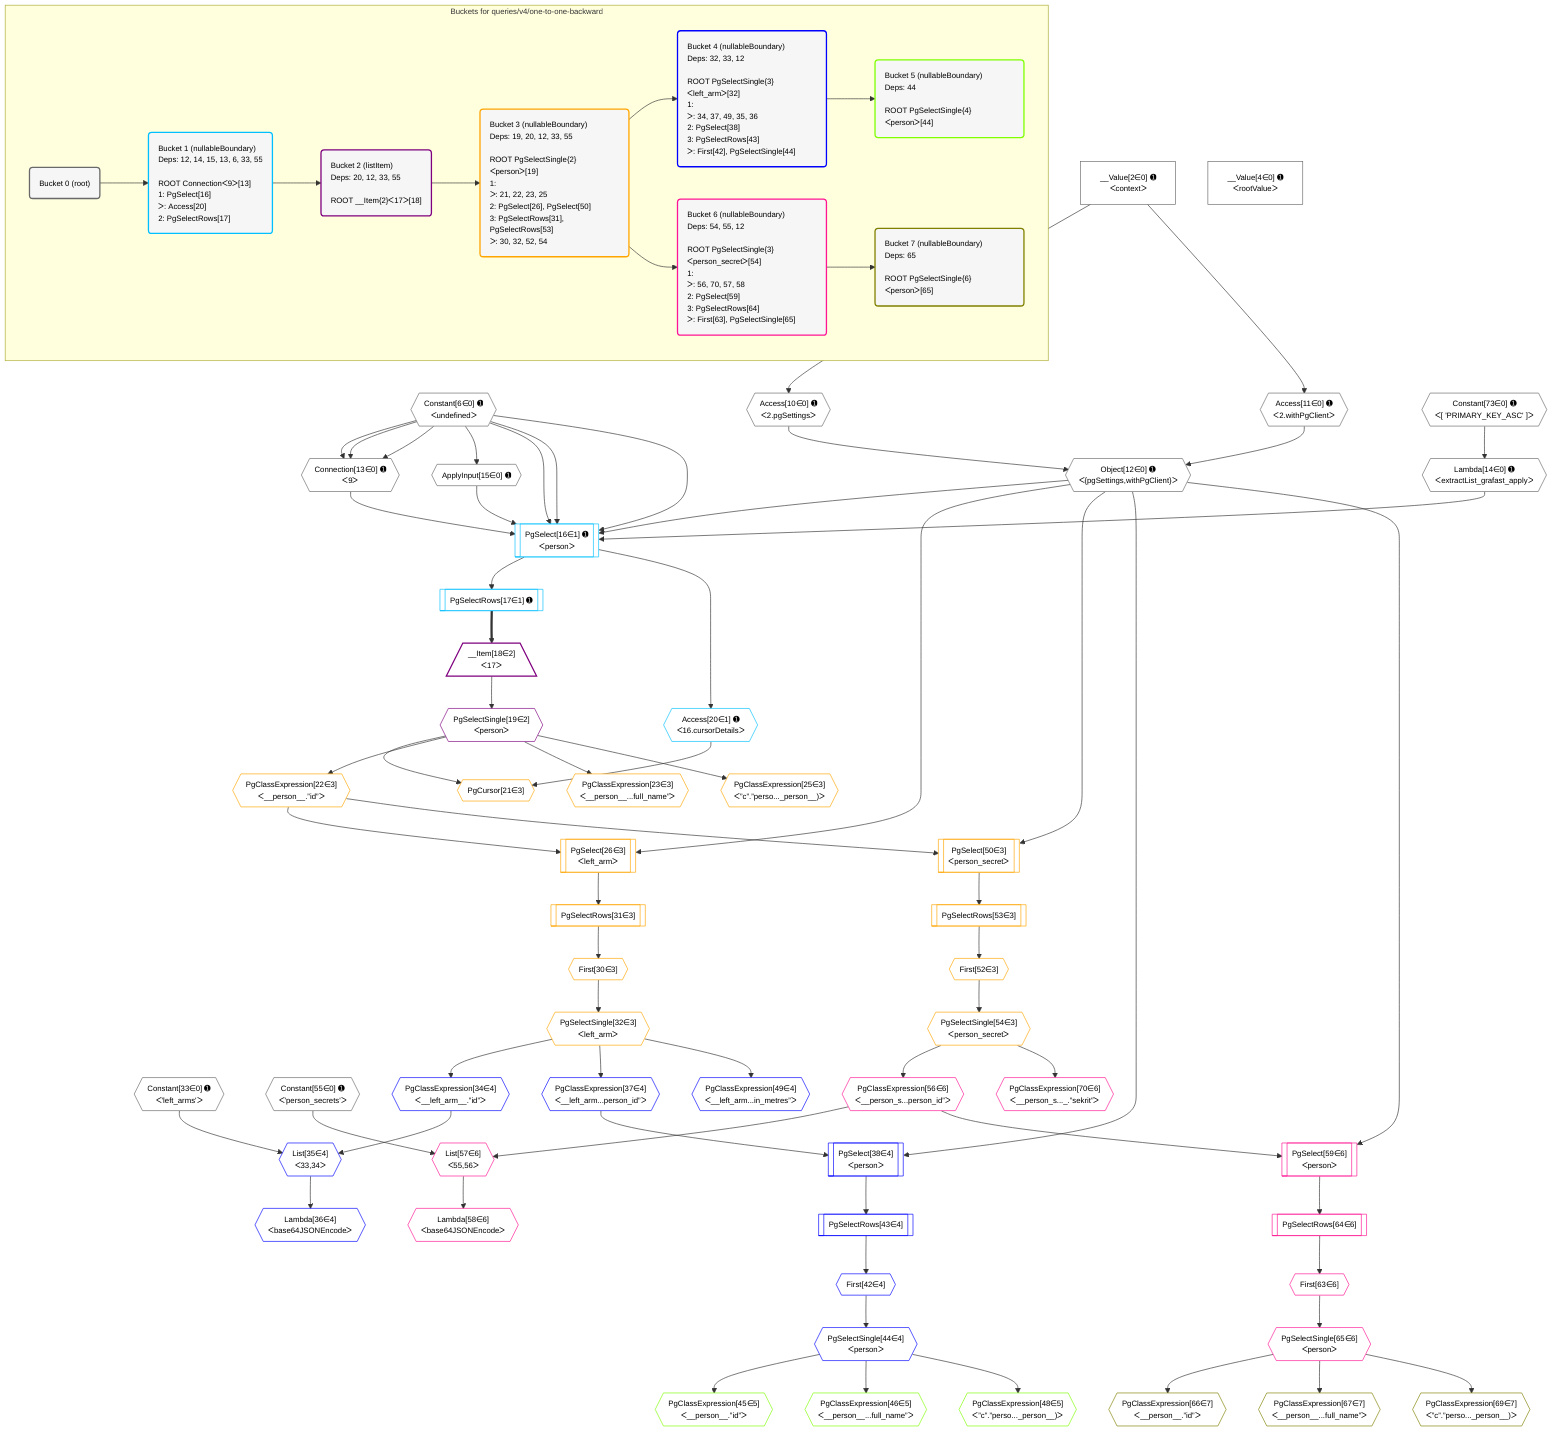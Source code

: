 %%{init: {'themeVariables': { 'fontSize': '12px'}}}%%
graph TD
    classDef path fill:#eee,stroke:#000,color:#000
    classDef plan fill:#fff,stroke-width:1px,color:#000
    classDef itemplan fill:#fff,stroke-width:2px,color:#000
    classDef unbatchedplan fill:#dff,stroke-width:1px,color:#000
    classDef sideeffectplan fill:#fcc,stroke-width:2px,color:#000
    classDef bucket fill:#f6f6f6,color:#000,stroke-width:2px,text-align:left


    %% plan dependencies
    Connection13{{"Connection[13∈0] ➊<br />ᐸ9ᐳ"}}:::plan
    Constant6{{"Constant[6∈0] ➊<br />ᐸundefinedᐳ"}}:::plan
    Constant6 & Constant6 & Constant6 --> Connection13
    Object12{{"Object[12∈0] ➊<br />ᐸ{pgSettings,withPgClient}ᐳ"}}:::plan
    Access10{{"Access[10∈0] ➊<br />ᐸ2.pgSettingsᐳ"}}:::plan
    Access11{{"Access[11∈0] ➊<br />ᐸ2.withPgClientᐳ"}}:::plan
    Access10 & Access11 --> Object12
    __Value2["__Value[2∈0] ➊<br />ᐸcontextᐳ"]:::plan
    __Value2 --> Access10
    __Value2 --> Access11
    Lambda14{{"Lambda[14∈0] ➊<br />ᐸextractList_grafast_applyᐳ"}}:::plan
    Constant73{{"Constant[73∈0] ➊<br />ᐸ[ 'PRIMARY_KEY_ASC' ]ᐳ"}}:::plan
    Constant73 --> Lambda14
    ApplyInput15{{"ApplyInput[15∈0] ➊"}}:::plan
    Constant6 --> ApplyInput15
    __Value4["__Value[4∈0] ➊<br />ᐸrootValueᐳ"]:::plan
    Constant33{{"Constant[33∈0] ➊<br />ᐸ'left_arms'ᐳ"}}:::plan
    Constant55{{"Constant[55∈0] ➊<br />ᐸ'person_secrets'ᐳ"}}:::plan
    PgSelect16[["PgSelect[16∈1] ➊<br />ᐸpersonᐳ"]]:::plan
    Object12 & Lambda14 & ApplyInput15 & Connection13 & Constant6 & Constant6 & Constant6 --> PgSelect16
    PgSelectRows17[["PgSelectRows[17∈1] ➊"]]:::plan
    PgSelect16 --> PgSelectRows17
    Access20{{"Access[20∈1] ➊<br />ᐸ16.cursorDetailsᐳ"}}:::plan
    PgSelect16 --> Access20
    __Item18[/"__Item[18∈2]<br />ᐸ17ᐳ"\]:::itemplan
    PgSelectRows17 ==> __Item18
    PgSelectSingle19{{"PgSelectSingle[19∈2]<br />ᐸpersonᐳ"}}:::plan
    __Item18 --> PgSelectSingle19
    PgCursor21{{"PgCursor[21∈3]"}}:::plan
    PgSelectSingle19 & Access20 --> PgCursor21
    PgSelect26[["PgSelect[26∈3]<br />ᐸleft_armᐳ"]]:::plan
    PgClassExpression22{{"PgClassExpression[22∈3]<br />ᐸ__person__.”id”ᐳ"}}:::plan
    Object12 & PgClassExpression22 --> PgSelect26
    PgSelect50[["PgSelect[50∈3]<br />ᐸperson_secretᐳ"]]:::plan
    Object12 & PgClassExpression22 --> PgSelect50
    PgSelectSingle19 --> PgClassExpression22
    PgClassExpression23{{"PgClassExpression[23∈3]<br />ᐸ__person__...full_name”ᐳ"}}:::plan
    PgSelectSingle19 --> PgClassExpression23
    PgClassExpression25{{"PgClassExpression[25∈3]<br />ᐸ”c”.”perso..._person__)ᐳ"}}:::plan
    PgSelectSingle19 --> PgClassExpression25
    First30{{"First[30∈3]"}}:::plan
    PgSelectRows31[["PgSelectRows[31∈3]"]]:::plan
    PgSelectRows31 --> First30
    PgSelect26 --> PgSelectRows31
    PgSelectSingle32{{"PgSelectSingle[32∈3]<br />ᐸleft_armᐳ"}}:::plan
    First30 --> PgSelectSingle32
    First52{{"First[52∈3]"}}:::plan
    PgSelectRows53[["PgSelectRows[53∈3]"]]:::plan
    PgSelectRows53 --> First52
    PgSelect50 --> PgSelectRows53
    PgSelectSingle54{{"PgSelectSingle[54∈3]<br />ᐸperson_secretᐳ"}}:::plan
    First52 --> PgSelectSingle54
    List35{{"List[35∈4]<br />ᐸ33,34ᐳ"}}:::plan
    PgClassExpression34{{"PgClassExpression[34∈4]<br />ᐸ__left_arm__.”id”ᐳ"}}:::plan
    Constant33 & PgClassExpression34 --> List35
    PgSelect38[["PgSelect[38∈4]<br />ᐸpersonᐳ"]]:::plan
    PgClassExpression37{{"PgClassExpression[37∈4]<br />ᐸ__left_arm...person_id”ᐳ"}}:::plan
    Object12 & PgClassExpression37 --> PgSelect38
    PgSelectSingle32 --> PgClassExpression34
    Lambda36{{"Lambda[36∈4]<br />ᐸbase64JSONEncodeᐳ"}}:::plan
    List35 --> Lambda36
    PgSelectSingle32 --> PgClassExpression37
    First42{{"First[42∈4]"}}:::plan
    PgSelectRows43[["PgSelectRows[43∈4]"]]:::plan
    PgSelectRows43 --> First42
    PgSelect38 --> PgSelectRows43
    PgSelectSingle44{{"PgSelectSingle[44∈4]<br />ᐸpersonᐳ"}}:::plan
    First42 --> PgSelectSingle44
    PgClassExpression49{{"PgClassExpression[49∈4]<br />ᐸ__left_arm...in_metres”ᐳ"}}:::plan
    PgSelectSingle32 --> PgClassExpression49
    PgClassExpression45{{"PgClassExpression[45∈5]<br />ᐸ__person__.”id”ᐳ"}}:::plan
    PgSelectSingle44 --> PgClassExpression45
    PgClassExpression46{{"PgClassExpression[46∈5]<br />ᐸ__person__...full_name”ᐳ"}}:::plan
    PgSelectSingle44 --> PgClassExpression46
    PgClassExpression48{{"PgClassExpression[48∈5]<br />ᐸ”c”.”perso..._person__)ᐳ"}}:::plan
    PgSelectSingle44 --> PgClassExpression48
    List57{{"List[57∈6]<br />ᐸ55,56ᐳ"}}:::plan
    PgClassExpression56{{"PgClassExpression[56∈6]<br />ᐸ__person_s...person_id”ᐳ"}}:::plan
    Constant55 & PgClassExpression56 --> List57
    PgSelect59[["PgSelect[59∈6]<br />ᐸpersonᐳ"]]:::plan
    Object12 & PgClassExpression56 --> PgSelect59
    PgSelectSingle54 --> PgClassExpression56
    Lambda58{{"Lambda[58∈6]<br />ᐸbase64JSONEncodeᐳ"}}:::plan
    List57 --> Lambda58
    First63{{"First[63∈6]"}}:::plan
    PgSelectRows64[["PgSelectRows[64∈6]"]]:::plan
    PgSelectRows64 --> First63
    PgSelect59 --> PgSelectRows64
    PgSelectSingle65{{"PgSelectSingle[65∈6]<br />ᐸpersonᐳ"}}:::plan
    First63 --> PgSelectSingle65
    PgClassExpression70{{"PgClassExpression[70∈6]<br />ᐸ__person_s..._.”sekrit”ᐳ"}}:::plan
    PgSelectSingle54 --> PgClassExpression70
    PgClassExpression66{{"PgClassExpression[66∈7]<br />ᐸ__person__.”id”ᐳ"}}:::plan
    PgSelectSingle65 --> PgClassExpression66
    PgClassExpression67{{"PgClassExpression[67∈7]<br />ᐸ__person__...full_name”ᐳ"}}:::plan
    PgSelectSingle65 --> PgClassExpression67
    PgClassExpression69{{"PgClassExpression[69∈7]<br />ᐸ”c”.”perso..._person__)ᐳ"}}:::plan
    PgSelectSingle65 --> PgClassExpression69

    %% define steps

    subgraph "Buckets for queries/v4/one-to-one-backward"
    Bucket0("Bucket 0 (root)"):::bucket
    classDef bucket0 stroke:#696969
    class Bucket0,__Value2,__Value4,Constant6,Access10,Access11,Object12,Connection13,Lambda14,ApplyInput15,Constant33,Constant55,Constant73 bucket0
    Bucket1("Bucket 1 (nullableBoundary)<br />Deps: 12, 14, 15, 13, 6, 33, 55<br /><br />ROOT Connectionᐸ9ᐳ[13]<br />1: PgSelect[16]<br />ᐳ: Access[20]<br />2: PgSelectRows[17]"):::bucket
    classDef bucket1 stroke:#00bfff
    class Bucket1,PgSelect16,PgSelectRows17,Access20 bucket1
    Bucket2("Bucket 2 (listItem)<br />Deps: 20, 12, 33, 55<br /><br />ROOT __Item{2}ᐸ17ᐳ[18]"):::bucket
    classDef bucket2 stroke:#7f007f
    class Bucket2,__Item18,PgSelectSingle19 bucket2
    Bucket3("Bucket 3 (nullableBoundary)<br />Deps: 19, 20, 12, 33, 55<br /><br />ROOT PgSelectSingle{2}ᐸpersonᐳ[19]<br />1: <br />ᐳ: 21, 22, 23, 25<br />2: PgSelect[26], PgSelect[50]<br />3: PgSelectRows[31], PgSelectRows[53]<br />ᐳ: 30, 32, 52, 54"):::bucket
    classDef bucket3 stroke:#ffa500
    class Bucket3,PgCursor21,PgClassExpression22,PgClassExpression23,PgClassExpression25,PgSelect26,First30,PgSelectRows31,PgSelectSingle32,PgSelect50,First52,PgSelectRows53,PgSelectSingle54 bucket3
    Bucket4("Bucket 4 (nullableBoundary)<br />Deps: 32, 33, 12<br /><br />ROOT PgSelectSingle{3}ᐸleft_armᐳ[32]<br />1: <br />ᐳ: 34, 37, 49, 35, 36<br />2: PgSelect[38]<br />3: PgSelectRows[43]<br />ᐳ: First[42], PgSelectSingle[44]"):::bucket
    classDef bucket4 stroke:#0000ff
    class Bucket4,PgClassExpression34,List35,Lambda36,PgClassExpression37,PgSelect38,First42,PgSelectRows43,PgSelectSingle44,PgClassExpression49 bucket4
    Bucket5("Bucket 5 (nullableBoundary)<br />Deps: 44<br /><br />ROOT PgSelectSingle{4}ᐸpersonᐳ[44]"):::bucket
    classDef bucket5 stroke:#7fff00
    class Bucket5,PgClassExpression45,PgClassExpression46,PgClassExpression48 bucket5
    Bucket6("Bucket 6 (nullableBoundary)<br />Deps: 54, 55, 12<br /><br />ROOT PgSelectSingle{3}ᐸperson_secretᐳ[54]<br />1: <br />ᐳ: 56, 70, 57, 58<br />2: PgSelect[59]<br />3: PgSelectRows[64]<br />ᐳ: First[63], PgSelectSingle[65]"):::bucket
    classDef bucket6 stroke:#ff1493
    class Bucket6,PgClassExpression56,List57,Lambda58,PgSelect59,First63,PgSelectRows64,PgSelectSingle65,PgClassExpression70 bucket6
    Bucket7("Bucket 7 (nullableBoundary)<br />Deps: 65<br /><br />ROOT PgSelectSingle{6}ᐸpersonᐳ[65]"):::bucket
    classDef bucket7 stroke:#808000
    class Bucket7,PgClassExpression66,PgClassExpression67,PgClassExpression69 bucket7
    Bucket0 --> Bucket1
    Bucket1 --> Bucket2
    Bucket2 --> Bucket3
    Bucket3 --> Bucket4 & Bucket6
    Bucket4 --> Bucket5
    Bucket6 --> Bucket7
    end